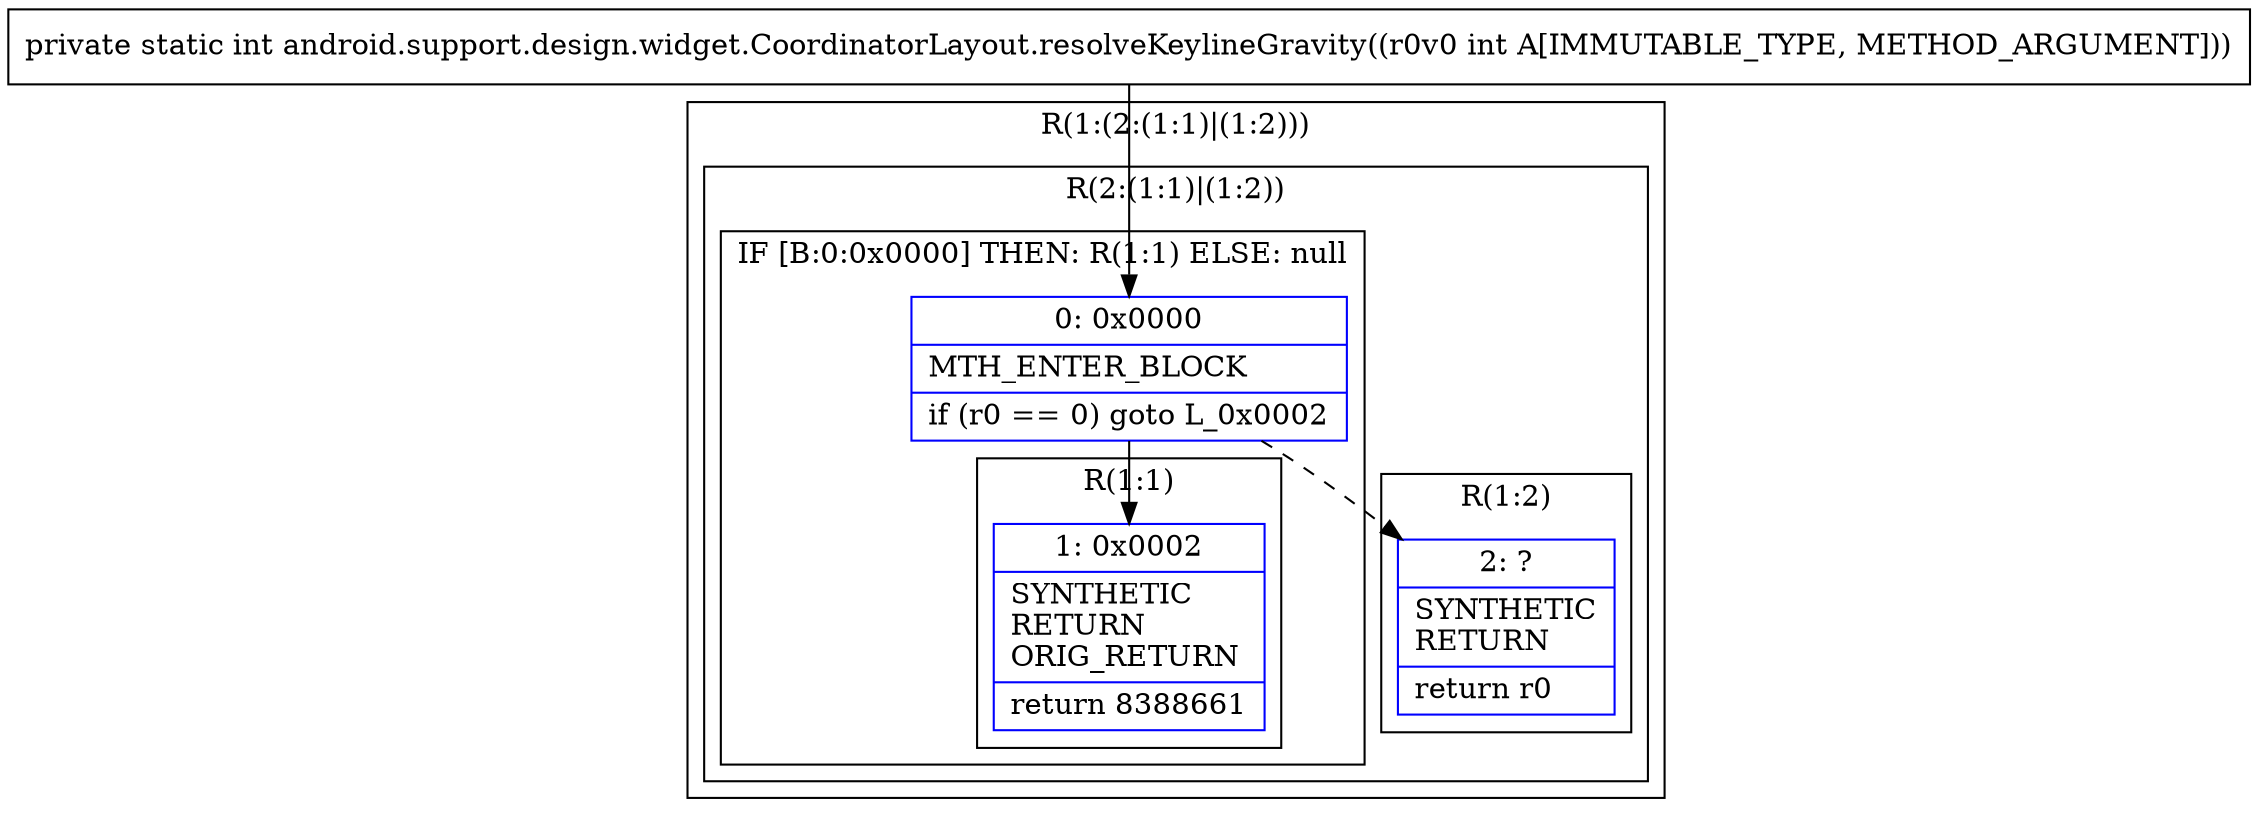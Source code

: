 digraph "CFG forandroid.support.design.widget.CoordinatorLayout.resolveKeylineGravity(I)I" {
subgraph cluster_Region_1081027477 {
label = "R(1:(2:(1:1)|(1:2)))";
node [shape=record,color=blue];
subgraph cluster_Region_1620240020 {
label = "R(2:(1:1)|(1:2))";
node [shape=record,color=blue];
subgraph cluster_IfRegion_1666048832 {
label = "IF [B:0:0x0000] THEN: R(1:1) ELSE: null";
node [shape=record,color=blue];
Node_0 [shape=record,label="{0\:\ 0x0000|MTH_ENTER_BLOCK\l|if (r0 == 0) goto L_0x0002\l}"];
subgraph cluster_Region_2079714382 {
label = "R(1:1)";
node [shape=record,color=blue];
Node_1 [shape=record,label="{1\:\ 0x0002|SYNTHETIC\lRETURN\lORIG_RETURN\l|return 8388661\l}"];
}
}
subgraph cluster_Region_1115640614 {
label = "R(1:2)";
node [shape=record,color=blue];
Node_2 [shape=record,label="{2\:\ ?|SYNTHETIC\lRETURN\l|return r0\l}"];
}
}
}
MethodNode[shape=record,label="{private static int android.support.design.widget.CoordinatorLayout.resolveKeylineGravity((r0v0 int A[IMMUTABLE_TYPE, METHOD_ARGUMENT])) }"];
MethodNode -> Node_0;
Node_0 -> Node_1;
Node_0 -> Node_2[style=dashed];
}

